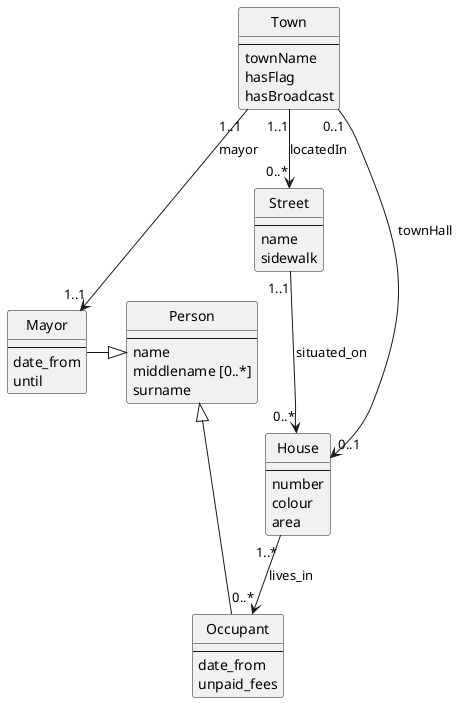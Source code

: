 @startuml townDiagram

hide circle


class "Town" as Town {
  --
  townName
  hasFlag
  hasBroadcast
}

class "Street" as Street {
  --
  name
  sidewalk
}

class "House" as House{
  --
  number
  colour
  area
}

class "Occupant" as Occupant{
  --
  date_from
  unpaid_fees
}

class "Person" as Person{
  --
  name
  middlename [0..*]
  surname
}

class "Mayor" as Mayor{
  --
  date_from
  until
}

Town "1..1" -d-> "0..*" Street : locatedIn
Town "0..1" -d-> "0..1" House : townHall
Street "1..1" -d-> "0..*" House : situated_on
Town "1..1" -d-> "1..1" Mayor : mayor
House "1..*" -d-> "0..*" Occupant : lives_in

Occupant -l-|> Person : " "
Mayor -r-|> Person : " "

@enduml